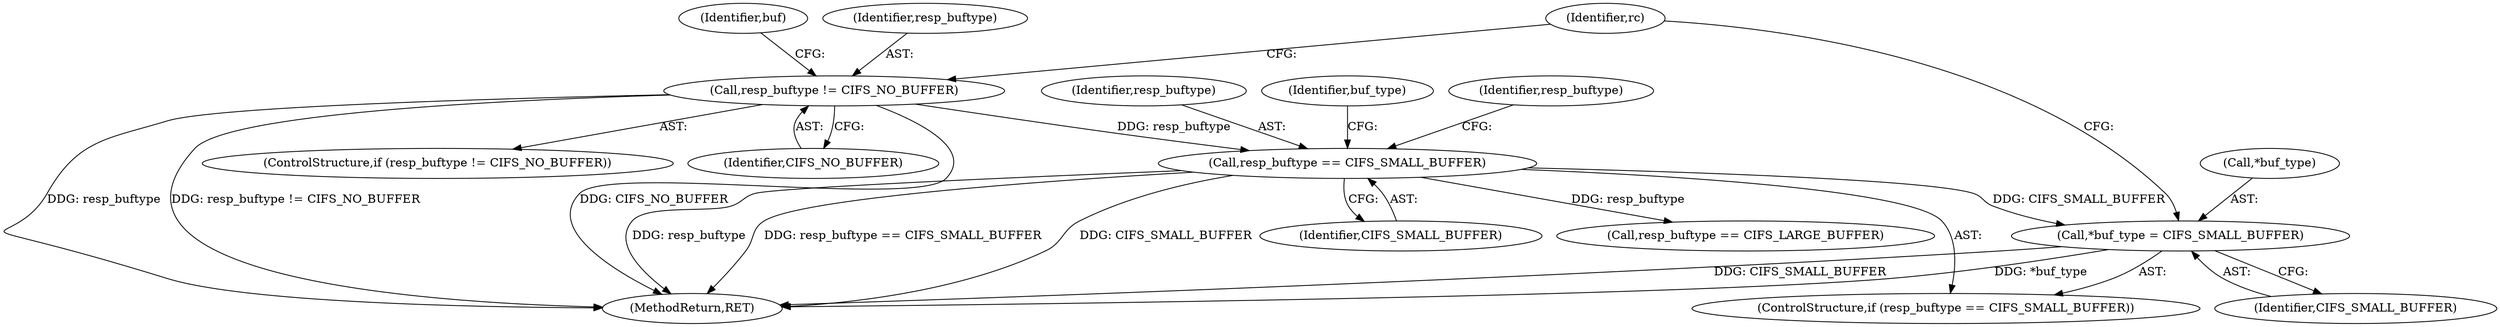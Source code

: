 digraph "0_linux_088aaf17aa79300cab14dbee2569c58cfafd7d6e@pointer" {
"1000381" [label="(Call,*buf_type = CIFS_SMALL_BUFFER)"];
"1000378" [label="(Call,resp_buftype == CIFS_SMALL_BUFFER)"];
"1000367" [label="(Call,resp_buftype != CIFS_NO_BUFFER)"];
"1000388" [label="(Identifier,resp_buftype)"];
"1000380" [label="(Identifier,CIFS_SMALL_BUFFER)"];
"1000367" [label="(Call,resp_buftype != CIFS_NO_BUFFER)"];
"1000387" [label="(Call,resp_buftype == CIFS_LARGE_BUFFER)"];
"1000369" [label="(Identifier,CIFS_NO_BUFFER)"];
"1000368" [label="(Identifier,resp_buftype)"];
"1000377" [label="(ControlStructure,if (resp_buftype == CIFS_SMALL_BUFFER))"];
"1000396" [label="(MethodReturn,RET)"];
"1000384" [label="(Identifier,CIFS_SMALL_BUFFER)"];
"1000382" [label="(Call,*buf_type)"];
"1000378" [label="(Call,resp_buftype == CIFS_SMALL_BUFFER)"];
"1000379" [label="(Identifier,resp_buftype)"];
"1000366" [label="(ControlStructure,if (resp_buftype != CIFS_NO_BUFFER))"];
"1000373" [label="(Identifier,buf)"];
"1000395" [label="(Identifier,rc)"];
"1000383" [label="(Identifier,buf_type)"];
"1000381" [label="(Call,*buf_type = CIFS_SMALL_BUFFER)"];
"1000381" -> "1000377"  [label="AST: "];
"1000381" -> "1000384"  [label="CFG: "];
"1000382" -> "1000381"  [label="AST: "];
"1000384" -> "1000381"  [label="AST: "];
"1000395" -> "1000381"  [label="CFG: "];
"1000381" -> "1000396"  [label="DDG: CIFS_SMALL_BUFFER"];
"1000381" -> "1000396"  [label="DDG: *buf_type"];
"1000378" -> "1000381"  [label="DDG: CIFS_SMALL_BUFFER"];
"1000378" -> "1000377"  [label="AST: "];
"1000378" -> "1000380"  [label="CFG: "];
"1000379" -> "1000378"  [label="AST: "];
"1000380" -> "1000378"  [label="AST: "];
"1000383" -> "1000378"  [label="CFG: "];
"1000388" -> "1000378"  [label="CFG: "];
"1000378" -> "1000396"  [label="DDG: CIFS_SMALL_BUFFER"];
"1000378" -> "1000396"  [label="DDG: resp_buftype"];
"1000378" -> "1000396"  [label="DDG: resp_buftype == CIFS_SMALL_BUFFER"];
"1000367" -> "1000378"  [label="DDG: resp_buftype"];
"1000378" -> "1000387"  [label="DDG: resp_buftype"];
"1000367" -> "1000366"  [label="AST: "];
"1000367" -> "1000369"  [label="CFG: "];
"1000368" -> "1000367"  [label="AST: "];
"1000369" -> "1000367"  [label="AST: "];
"1000373" -> "1000367"  [label="CFG: "];
"1000395" -> "1000367"  [label="CFG: "];
"1000367" -> "1000396"  [label="DDG: CIFS_NO_BUFFER"];
"1000367" -> "1000396"  [label="DDG: resp_buftype"];
"1000367" -> "1000396"  [label="DDG: resp_buftype != CIFS_NO_BUFFER"];
}
